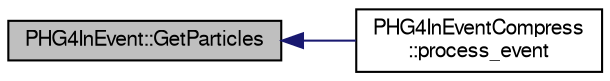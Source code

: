 digraph "PHG4InEvent::GetParticles"
{
  bgcolor="transparent";
  edge [fontname="FreeSans",fontsize="10",labelfontname="FreeSans",labelfontsize="10"];
  node [fontname="FreeSans",fontsize="10",shape=record];
  rankdir="LR";
  Node1 [label="PHG4InEvent::GetParticles",height=0.2,width=0.4,color="black", fillcolor="grey75", style="filled" fontcolor="black"];
  Node1 -> Node2 [dir="back",color="midnightblue",fontsize="10",style="solid",fontname="FreeSans"];
  Node2 [label="PHG4InEventCompress\l::process_event",height=0.2,width=0.4,color="black",URL="$dc/d9a/classPHG4InEventCompress.html#a90aa61e9a022c17368a44e38a453a039"];
}
